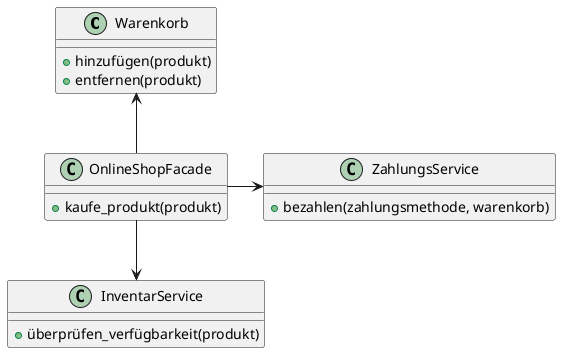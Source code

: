 @startuml
class Warenkorb {
  +hinzufügen(produkt)
  +entfernen(produkt)
}
class ZahlungsService {
  +bezahlen(zahlungsmethode, warenkorb)
}
class InventarService {
  +überprüfen_verfügbarkeit(produkt)
}
class OnlineShopFacade {
  +kaufe_produkt(produkt)
}
OnlineShopFacade -up-> Warenkorb
OnlineShopFacade -right-> ZahlungsService
OnlineShopFacade -down-> InventarService
@enduml